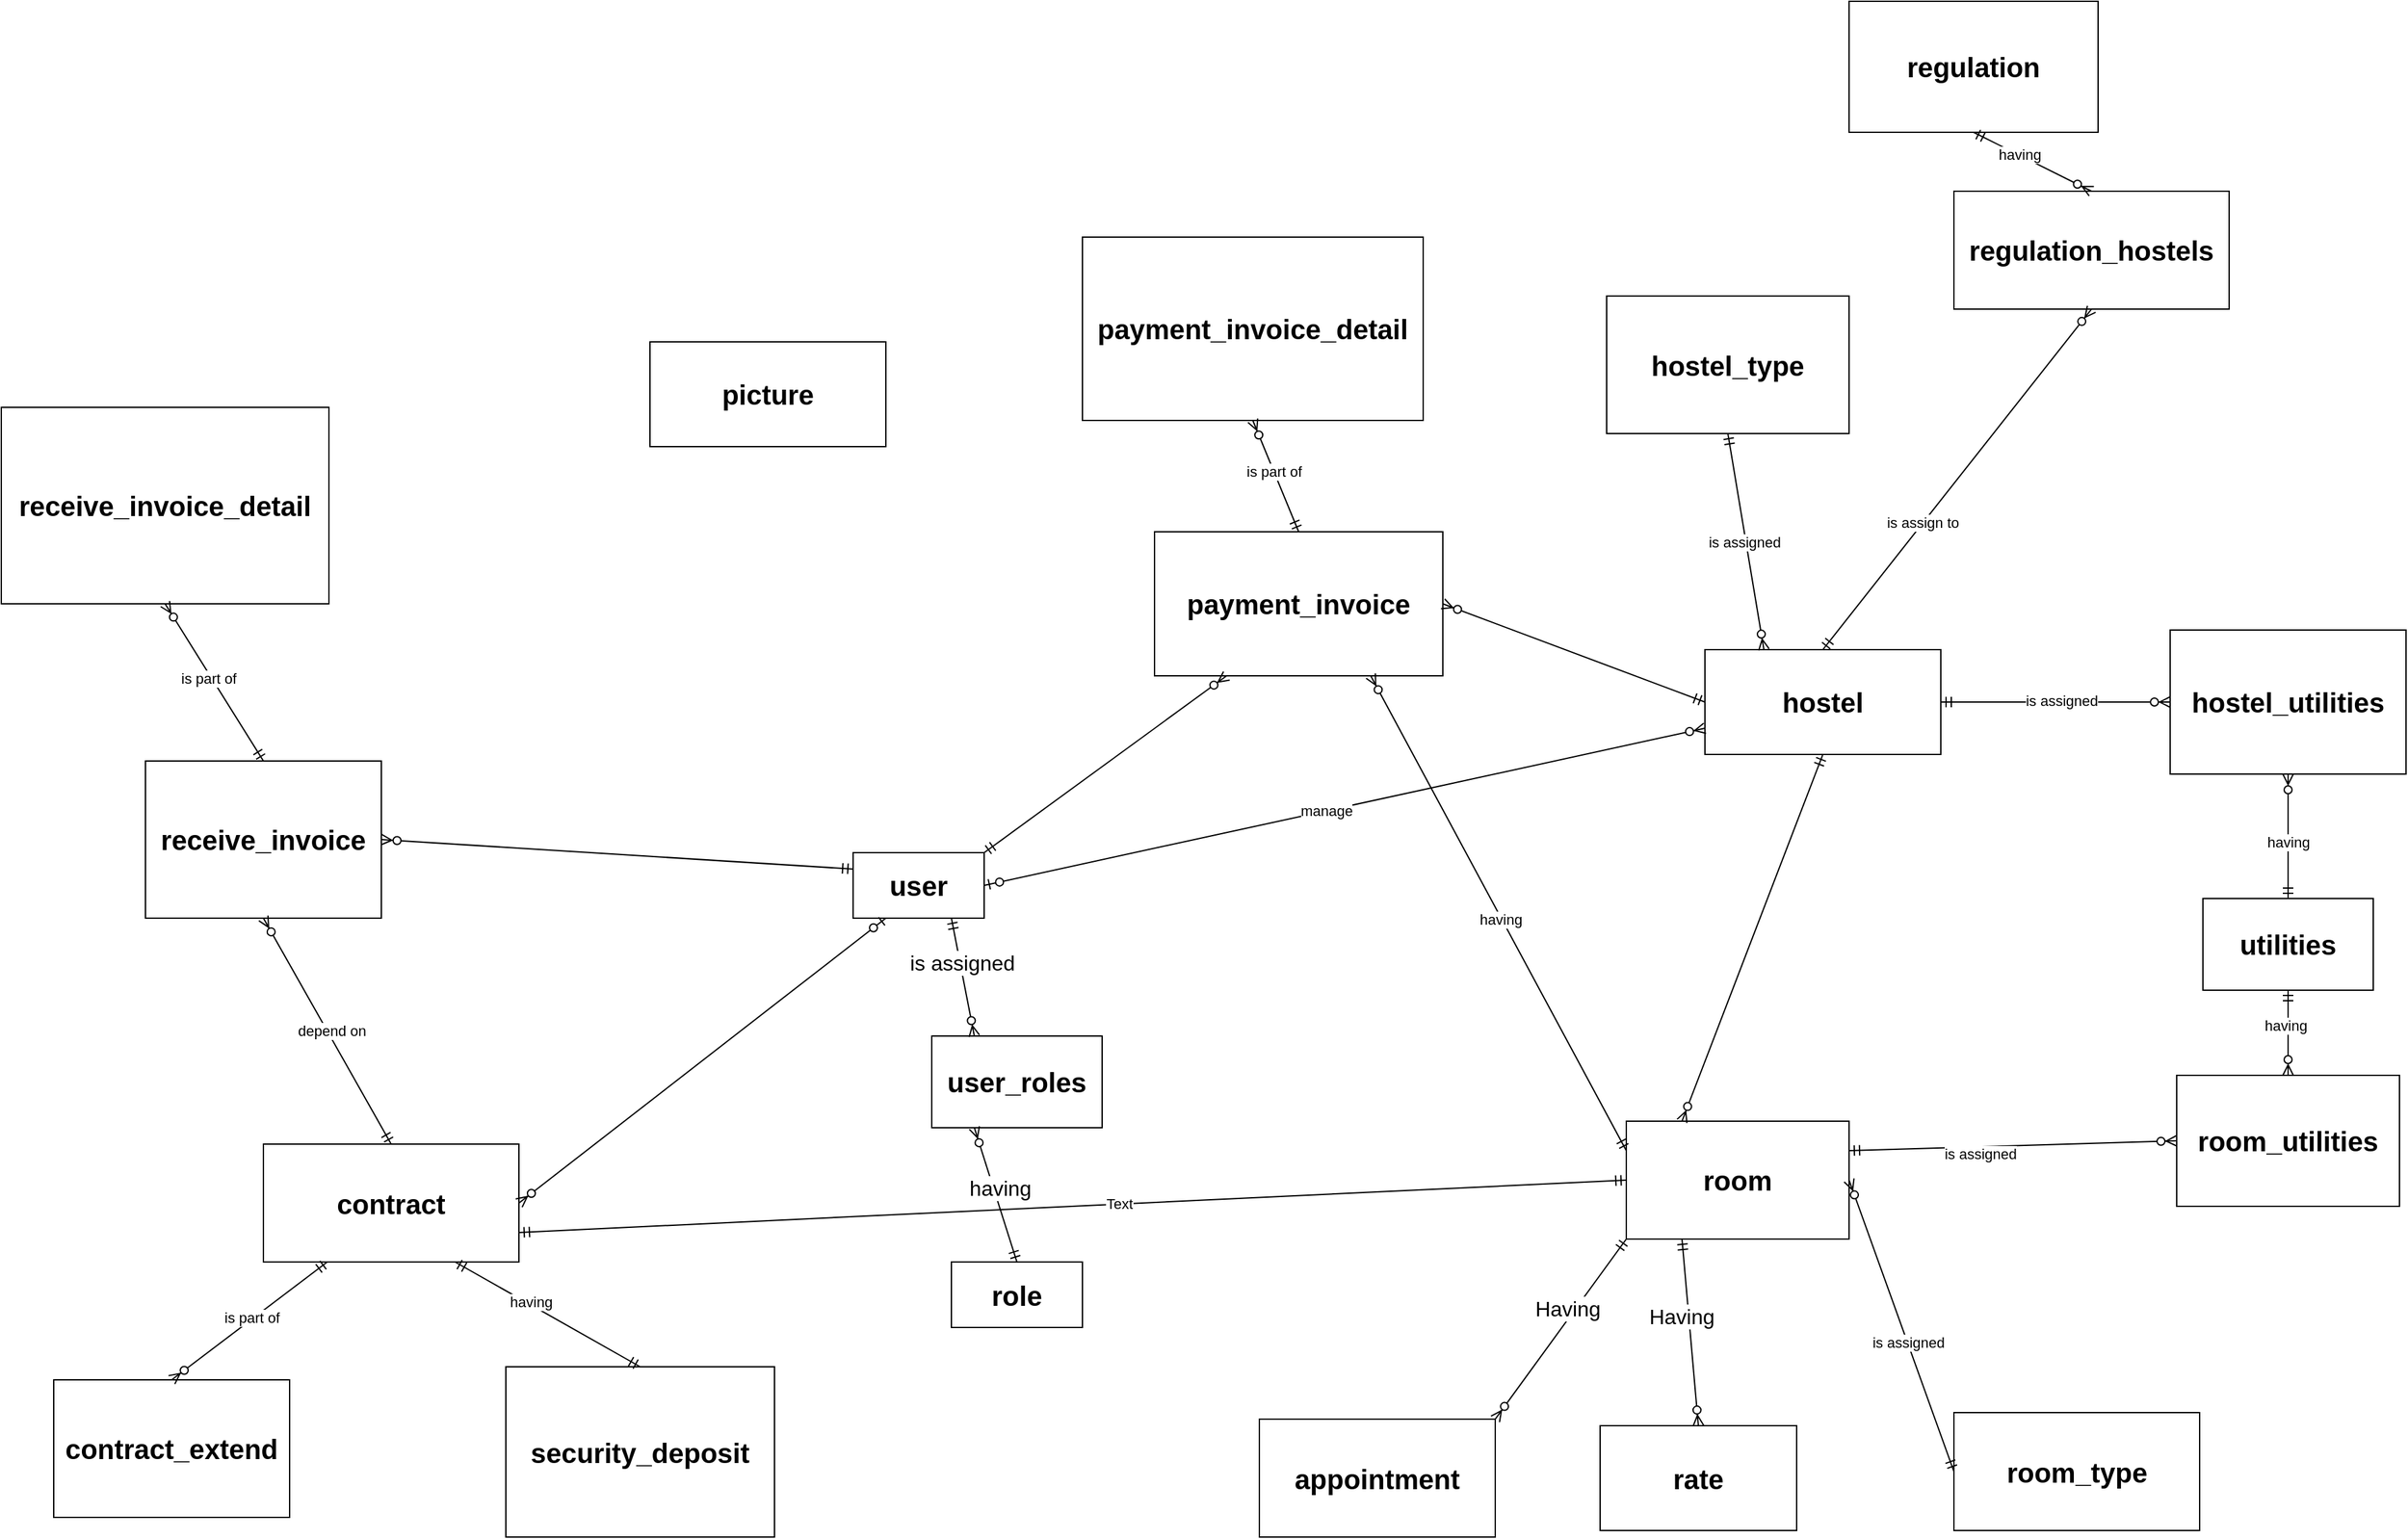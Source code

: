<mxfile version="24.7.2" type="github">
  <diagram id="R2lEEEUBdFMjLlhIrx00" name="Page-1">
    <mxGraphModel dx="2600" dy="1970" grid="1" gridSize="10" guides="1" tooltips="1" connect="1" arrows="1" fold="1" page="1" pageScale="1" pageWidth="850" pageHeight="1100" math="0" shadow="0" extFonts="Permanent Marker^https://fonts.googleapis.com/css?family=Permanent+Marker">
      <root>
        <mxCell id="0" />
        <mxCell id="1" parent="0" />
        <mxCell id="XmhMM7VBwSK6pYgFQ46d-837" value="appointment" style="html=1;dashed=0;whiteSpace=wrap;fontSize=21;fontStyle=1" parent="1" vertex="1">
          <mxGeometry x="800" y="872.5" width="180" height="90" as="geometry" />
        </mxCell>
        <mxCell id="XmhMM7VBwSK6pYgFQ46d-838" value="contract" style="html=1;dashed=0;whiteSpace=wrap;fontSize=21;fontStyle=1" parent="1" vertex="1">
          <mxGeometry x="40" y="662.5" width="195" height="90" as="geometry" />
        </mxCell>
        <mxCell id="XmhMM7VBwSK6pYgFQ46d-839" value="contract_extend" style="html=1;dashed=0;whiteSpace=wrap;fontSize=21;fontStyle=1" parent="1" vertex="1">
          <mxGeometry x="-120" y="842.5" width="180" height="105" as="geometry" />
        </mxCell>
        <mxCell id="XmhMM7VBwSK6pYgFQ46d-840" value="hostel" style="html=1;dashed=0;whiteSpace=wrap;fontSize=21;fontStyle=1" parent="1" vertex="1">
          <mxGeometry x="1140" y="285" width="180" height="80" as="geometry" />
        </mxCell>
        <mxCell id="XmhMM7VBwSK6pYgFQ46d-841" value="hostel_type" style="html=1;dashed=0;whiteSpace=wrap;fontSize=21;fontStyle=1" parent="1" vertex="1">
          <mxGeometry x="1065" y="15" width="185" height="105" as="geometry" />
        </mxCell>
        <mxCell id="XmhMM7VBwSK6pYgFQ46d-842" value="hostel_utilities" style="html=1;dashed=0;whiteSpace=wrap;fontSize=21;fontStyle=1" parent="1" vertex="1">
          <mxGeometry x="1495" y="270" width="180" height="110" as="geometry" />
        </mxCell>
        <mxCell id="XmhMM7VBwSK6pYgFQ46d-843" value="payment_invoice" style="html=1;dashed=0;whiteSpace=wrap;fontSize=21;fontStyle=1" parent="1" vertex="1">
          <mxGeometry x="720" y="195" width="220" height="110" as="geometry" />
        </mxCell>
        <mxCell id="XmhMM7VBwSK6pYgFQ46d-844" value="payment_invoice_detail" style="html=1;dashed=0;whiteSpace=wrap;fontSize=21;fontStyle=1" parent="1" vertex="1">
          <mxGeometry x="665" y="-30" width="260" height="140" as="geometry" />
        </mxCell>
        <mxCell id="XmhMM7VBwSK6pYgFQ46d-845" value="picture" style="html=1;dashed=0;whiteSpace=wrap;fontSize=21;fontStyle=1" parent="1" vertex="1">
          <mxGeometry x="335" y="50" width="180" height="80" as="geometry" />
        </mxCell>
        <mxCell id="XmhMM7VBwSK6pYgFQ46d-846" value="rate" style="html=1;dashed=0;whiteSpace=wrap;fontSize=21;fontStyle=1" parent="1" vertex="1">
          <mxGeometry x="1060" y="877.5" width="150" height="80" as="geometry" />
        </mxCell>
        <mxCell id="XmhMM7VBwSK6pYgFQ46d-847" value="receive_invoice" style="html=1;dashed=0;whiteSpace=wrap;fontSize=21;fontStyle=1" parent="1" vertex="1">
          <mxGeometry x="-50" y="370" width="180" height="120" as="geometry" />
        </mxCell>
        <mxCell id="XmhMM7VBwSK6pYgFQ46d-848" value="receive_invoice_detail" style="html=1;dashed=0;whiteSpace=wrap;fontSize=21;fontStyle=1" parent="1" vertex="1">
          <mxGeometry x="-160" y="100" width="250" height="150" as="geometry" />
        </mxCell>
        <mxCell id="XmhMM7VBwSK6pYgFQ46d-849" value="regulation" style="html=1;dashed=0;whiteSpace=wrap;fontSize=21;fontStyle=1" parent="1" vertex="1">
          <mxGeometry x="1250" y="-210" width="190" height="100" as="geometry" />
        </mxCell>
        <mxCell id="XmhMM7VBwSK6pYgFQ46d-850" value="regulation_hostels" style="html=1;dashed=0;whiteSpace=wrap;fontSize=21;fontStyle=1" parent="1" vertex="1">
          <mxGeometry x="1330" y="-65" width="210" height="90" as="geometry" />
        </mxCell>
        <mxCell id="XmhMM7VBwSK6pYgFQ46d-851" value="role" style="html=1;dashed=0;whiteSpace=wrap;fontSize=21;fontStyle=1" parent="1" vertex="1">
          <mxGeometry x="565" y="752.5" width="100" height="50" as="geometry" />
        </mxCell>
        <mxCell id="XmhMM7VBwSK6pYgFQ46d-852" value="room" style="html=1;dashed=0;whiteSpace=wrap;fontSize=21;fontStyle=1" parent="1" vertex="1">
          <mxGeometry x="1080" y="645" width="170" height="90" as="geometry" />
        </mxCell>
        <mxCell id="XmhMM7VBwSK6pYgFQ46d-853" value="room_type" style="html=1;dashed=0;whiteSpace=wrap;fontSize=21;fontStyle=1" parent="1" vertex="1">
          <mxGeometry x="1330" y="867.5" width="187.5" height="90" as="geometry" />
        </mxCell>
        <mxCell id="XmhMM7VBwSK6pYgFQ46d-855" value="room_utilities" style="html=1;dashed=0;whiteSpace=wrap;fontSize=21;fontStyle=1" parent="1" vertex="1">
          <mxGeometry x="1500" y="610" width="170" height="100" as="geometry" />
        </mxCell>
        <mxCell id="XmhMM7VBwSK6pYgFQ46d-856" value="security_deposit" style="html=1;dashed=0;whiteSpace=wrap;fontSize=21;fontStyle=1" parent="1" vertex="1">
          <mxGeometry x="225" y="832.5" width="205" height="130" as="geometry" />
        </mxCell>
        <mxCell id="XmhMM7VBwSK6pYgFQ46d-857" value="user" style="html=1;dashed=0;whiteSpace=wrap;fontSize=21;fontStyle=1;rotation=0;" parent="1" vertex="1">
          <mxGeometry x="490" y="440" width="100" height="50" as="geometry" />
        </mxCell>
        <mxCell id="XmhMM7VBwSK6pYgFQ46d-858" value="user_roles" style="html=1;dashed=0;whiteSpace=wrap;fontSize=21;fontStyle=1" parent="1" vertex="1">
          <mxGeometry x="550" y="580" width="130" height="70" as="geometry" />
        </mxCell>
        <mxCell id="XmhMM7VBwSK6pYgFQ46d-859" value="utilities" style="html=1;dashed=0;whiteSpace=wrap;fontSize=21;fontStyle=1" parent="1" vertex="1">
          <mxGeometry x="1520" y="475" width="130" height="70" as="geometry" />
        </mxCell>
        <mxCell id="XmhMM7VBwSK6pYgFQ46d-862" value="" style="fontSize=12;html=1;endArrow=ERzeroToMany;startArrow=ERmandOne;rounded=0;entryX=0.25;entryY=0;entryDx=0;entryDy=0;exitX=0.75;exitY=1;exitDx=0;exitDy=0;" parent="1" source="XmhMM7VBwSK6pYgFQ46d-857" target="XmhMM7VBwSK6pYgFQ46d-858" edge="1">
          <mxGeometry width="100" height="100" relative="1" as="geometry">
            <mxPoint x="1000" y="620" as="sourcePoint" />
            <mxPoint x="1660" y="775" as="targetPoint" />
          </mxGeometry>
        </mxCell>
        <mxCell id="kw0xcgH0vQmG0UA2Ox7B-3" value="is assigned" style="edgeLabel;html=1;align=center;verticalAlign=middle;resizable=0;points=[];fontSize=16;" vertex="1" connectable="0" parent="XmhMM7VBwSK6pYgFQ46d-862">
          <mxGeometry x="-0.217" y="1" relative="1" as="geometry">
            <mxPoint y="-1" as="offset" />
          </mxGeometry>
        </mxCell>
        <mxCell id="XmhMM7VBwSK6pYgFQ46d-863" value="" style="fontSize=12;html=1;endArrow=ERzeroToMany;startArrow=ERmandOne;rounded=0;entryX=0.25;entryY=1;entryDx=0;entryDy=0;exitX=0.5;exitY=0;exitDx=0;exitDy=0;jumpStyle=line;" parent="1" source="XmhMM7VBwSK6pYgFQ46d-851" target="XmhMM7VBwSK6pYgFQ46d-858" edge="1">
          <mxGeometry width="100" height="100" relative="1" as="geometry">
            <mxPoint x="1175" y="705" as="sourcePoint" />
            <mxPoint x="1205" y="550" as="targetPoint" />
          </mxGeometry>
        </mxCell>
        <mxCell id="kw0xcgH0vQmG0UA2Ox7B-2" value="having" style="edgeLabel;html=1;align=center;verticalAlign=middle;resizable=0;points=[];fontSize=16;" vertex="1" connectable="0" parent="XmhMM7VBwSK6pYgFQ46d-863">
          <mxGeometry x="0.067" y="-4" relative="1" as="geometry">
            <mxPoint y="-1" as="offset" />
          </mxGeometry>
        </mxCell>
        <mxCell id="XmhMM7VBwSK6pYgFQ46d-866" value="" style="fontSize=12;html=1;endArrow=ERzeroToMany;startArrow=ERmandOne;rounded=0;entryX=1;entryY=0.5;entryDx=0;entryDy=0;exitX=0;exitY=0.5;exitDx=0;exitDy=0;jumpStyle=line;" parent="1" source="XmhMM7VBwSK6pYgFQ46d-853" target="XmhMM7VBwSK6pYgFQ46d-852" edge="1">
          <mxGeometry width="100" height="100" relative="1" as="geometry">
            <mxPoint x="1100" y="460" as="sourcePoint" />
            <mxPoint x="1185" y="330" as="targetPoint" />
          </mxGeometry>
        </mxCell>
        <mxCell id="kw0xcgH0vQmG0UA2Ox7B-18" value="is assigned" style="edgeLabel;html=1;align=center;verticalAlign=middle;resizable=0;points=[];" vertex="1" connectable="0" parent="XmhMM7VBwSK6pYgFQ46d-866">
          <mxGeometry x="-0.104" y="-1" relative="1" as="geometry">
            <mxPoint y="1" as="offset" />
          </mxGeometry>
        </mxCell>
        <mxCell id="XmhMM7VBwSK6pYgFQ46d-868" value="" style="fontSize=12;html=1;endArrow=ERzeroToMany;startArrow=ERmandOne;rounded=0;entryX=0;entryY=0.5;entryDx=0;entryDy=0;exitX=1;exitY=0.25;exitDx=0;exitDy=0;" parent="1" source="XmhMM7VBwSK6pYgFQ46d-852" target="XmhMM7VBwSK6pYgFQ46d-855" edge="1">
          <mxGeometry width="100" height="100" relative="1" as="geometry">
            <mxPoint x="960" y="530" as="sourcePoint" />
            <mxPoint x="1040" y="570" as="targetPoint" />
          </mxGeometry>
        </mxCell>
        <mxCell id="kw0xcgH0vQmG0UA2Ox7B-16" value="is assigned" style="edgeLabel;html=1;align=center;verticalAlign=middle;resizable=0;points=[];" vertex="1" connectable="0" parent="XmhMM7VBwSK6pYgFQ46d-868">
          <mxGeometry x="-0.204" y="-5" relative="1" as="geometry">
            <mxPoint as="offset" />
          </mxGeometry>
        </mxCell>
        <mxCell id="XmhMM7VBwSK6pYgFQ46d-870" value="" style="fontSize=12;html=1;endArrow=ERzeroToMany;startArrow=ERmandOne;rounded=0;entryX=0.5;entryY=0;entryDx=0;entryDy=0;exitX=0.5;exitY=1;exitDx=0;exitDy=0;" parent="1" source="XmhMM7VBwSK6pYgFQ46d-859" target="XmhMM7VBwSK6pYgFQ46d-855" edge="1">
          <mxGeometry width="100" height="100" relative="1" as="geometry">
            <mxPoint x="1335" y="375" as="sourcePoint" />
            <mxPoint x="1480" y="255" as="targetPoint" />
          </mxGeometry>
        </mxCell>
        <mxCell id="kw0xcgH0vQmG0UA2Ox7B-15" value="having" style="edgeLabel;html=1;align=center;verticalAlign=middle;resizable=0;points=[];" vertex="1" connectable="0" parent="XmhMM7VBwSK6pYgFQ46d-870">
          <mxGeometry x="-0.149" y="-2" relative="1" as="geometry">
            <mxPoint y="-1" as="offset" />
          </mxGeometry>
        </mxCell>
        <mxCell id="XmhMM7VBwSK6pYgFQ46d-871" value="" style="fontSize=12;html=1;endArrow=ERzeroToMany;startArrow=ERmandOne;rounded=0;entryX=0;entryY=0.5;entryDx=0;entryDy=0;exitX=1;exitY=0.5;exitDx=0;exitDy=0;" parent="1" source="XmhMM7VBwSK6pYgFQ46d-840" target="XmhMM7VBwSK6pYgFQ46d-842" edge="1">
          <mxGeometry width="100" height="100" relative="1" as="geometry">
            <mxPoint x="1345" y="385" as="sourcePoint" />
            <mxPoint x="1490" y="265" as="targetPoint" />
          </mxGeometry>
        </mxCell>
        <mxCell id="kw0xcgH0vQmG0UA2Ox7B-13" value="is assigned" style="edgeLabel;html=1;align=center;verticalAlign=middle;resizable=0;points=[];" vertex="1" connectable="0" parent="XmhMM7VBwSK6pYgFQ46d-871">
          <mxGeometry x="0.051" y="1" relative="1" as="geometry">
            <mxPoint as="offset" />
          </mxGeometry>
        </mxCell>
        <mxCell id="XmhMM7VBwSK6pYgFQ46d-872" value="" style="fontSize=12;html=1;endArrow=ERzeroToMany;startArrow=ERmandOne;rounded=0;entryX=0.5;entryY=1;entryDx=0;entryDy=0;exitX=0.5;exitY=0;exitDx=0;exitDy=0;" parent="1" source="XmhMM7VBwSK6pYgFQ46d-859" target="XmhMM7VBwSK6pYgFQ46d-842" edge="1">
          <mxGeometry width="100" height="100" relative="1" as="geometry">
            <mxPoint x="1355" y="395" as="sourcePoint" />
            <mxPoint x="1500" y="275" as="targetPoint" />
          </mxGeometry>
        </mxCell>
        <mxCell id="kw0xcgH0vQmG0UA2Ox7B-14" value="having" style="edgeLabel;html=1;align=center;verticalAlign=middle;resizable=0;points=[];" vertex="1" connectable="0" parent="XmhMM7VBwSK6pYgFQ46d-872">
          <mxGeometry x="-0.109" relative="1" as="geometry">
            <mxPoint y="-1" as="offset" />
          </mxGeometry>
        </mxCell>
        <mxCell id="XmhMM7VBwSK6pYgFQ46d-873" value="" style="fontSize=12;html=1;endArrow=ERzeroToMany;startArrow=ERmandOne;rounded=0;entryX=0.25;entryY=0;entryDx=0;entryDy=0;exitX=0.5;exitY=1;exitDx=0;exitDy=0;" parent="1" source="XmhMM7VBwSK6pYgFQ46d-840" target="XmhMM7VBwSK6pYgFQ46d-852" edge="1">
          <mxGeometry width="100" height="100" relative="1" as="geometry">
            <mxPoint x="1365" y="405" as="sourcePoint" />
            <mxPoint x="1510" y="285" as="targetPoint" />
          </mxGeometry>
        </mxCell>
        <mxCell id="XmhMM7VBwSK6pYgFQ46d-874" value="" style="fontSize=12;html=1;endArrow=ERzeroToMany;startArrow=ERmandOne;rounded=0;entryX=0.5;entryY=1;entryDx=0;entryDy=0;exitX=0.5;exitY=0;exitDx=0;exitDy=0;" parent="1" source="XmhMM7VBwSK6pYgFQ46d-840" target="XmhMM7VBwSK6pYgFQ46d-850" edge="1">
          <mxGeometry width="100" height="100" relative="1" as="geometry">
            <mxPoint x="1460" y="115" as="sourcePoint" />
            <mxPoint x="1750" y="120" as="targetPoint" />
          </mxGeometry>
        </mxCell>
        <mxCell id="kw0xcgH0vQmG0UA2Ox7B-11" value="is assign to" style="edgeLabel;html=1;align=center;verticalAlign=middle;resizable=0;points=[];" vertex="1" connectable="0" parent="XmhMM7VBwSK6pYgFQ46d-874">
          <mxGeometry x="-0.261" relative="1" as="geometry">
            <mxPoint y="-1" as="offset" />
          </mxGeometry>
        </mxCell>
        <mxCell id="XmhMM7VBwSK6pYgFQ46d-875" value="" style="fontSize=12;html=1;endArrow=ERzeroToMany;startArrow=ERmandOne;rounded=0;entryX=0.5;entryY=0;entryDx=0;entryDy=0;exitX=0.5;exitY=1;exitDx=0;exitDy=0;" parent="1" source="XmhMM7VBwSK6pYgFQ46d-849" target="XmhMM7VBwSK6pYgFQ46d-850" edge="1">
          <mxGeometry width="100" height="100" relative="1" as="geometry">
            <mxPoint x="1470" y="125" as="sourcePoint" />
            <mxPoint x="1760" y="130" as="targetPoint" />
          </mxGeometry>
        </mxCell>
        <mxCell id="kw0xcgH0vQmG0UA2Ox7B-12" value="having" style="edgeLabel;html=1;align=center;verticalAlign=middle;resizable=0;points=[];" vertex="1" connectable="0" parent="XmhMM7VBwSK6pYgFQ46d-875">
          <mxGeometry x="-0.221" y="1" relative="1" as="geometry">
            <mxPoint x="-1" as="offset" />
          </mxGeometry>
        </mxCell>
        <mxCell id="XmhMM7VBwSK6pYgFQ46d-876" value="" style="fontSize=12;html=1;endArrow=ERzeroToMany;startArrow=ERmandOne;rounded=0;entryX=0.25;entryY=0;entryDx=0;entryDy=0;exitX=0.5;exitY=1;exitDx=0;exitDy=0;" parent="1" source="XmhMM7VBwSK6pYgFQ46d-841" target="XmhMM7VBwSK6pYgFQ46d-840" edge="1">
          <mxGeometry width="100" height="100" relative="1" as="geometry">
            <mxPoint x="1480" y="135" as="sourcePoint" />
            <mxPoint x="1770" y="140" as="targetPoint" />
          </mxGeometry>
        </mxCell>
        <mxCell id="kw0xcgH0vQmG0UA2Ox7B-17" value="is assigned" style="edgeLabel;html=1;align=center;verticalAlign=middle;resizable=0;points=[];" vertex="1" connectable="0" parent="XmhMM7VBwSK6pYgFQ46d-876">
          <mxGeometry x="-0.001" y="-2" relative="1" as="geometry">
            <mxPoint as="offset" />
          </mxGeometry>
        </mxCell>
        <mxCell id="XmhMM7VBwSK6pYgFQ46d-877" value="" style="fontSize=12;html=1;endArrow=ERzeroToMany;startArrow=ERmandOne;rounded=0;entryX=0.5;entryY=0;entryDx=0;entryDy=0;exitX=0.25;exitY=1;exitDx=0;exitDy=0;" parent="1" source="XmhMM7VBwSK6pYgFQ46d-838" target="XmhMM7VBwSK6pYgFQ46d-839" edge="1">
          <mxGeometry width="100" height="100" relative="1" as="geometry">
            <mxPoint x="810" y="627.5" as="sourcePoint" />
            <mxPoint x="900" y="547.5" as="targetPoint" />
          </mxGeometry>
        </mxCell>
        <mxCell id="kw0xcgH0vQmG0UA2Ox7B-5" value="is part of" style="edgeLabel;html=1;align=center;verticalAlign=middle;resizable=0;points=[];" vertex="1" connectable="0" parent="XmhMM7VBwSK6pYgFQ46d-877">
          <mxGeometry x="-0.038" y="-1" relative="1" as="geometry">
            <mxPoint as="offset" />
          </mxGeometry>
        </mxCell>
        <mxCell id="XmhMM7VBwSK6pYgFQ46d-878" value="" style="fontSize=12;html=1;endArrow=ERzeroToMany;startArrow=ERmandOne;rounded=0;entryX=0.5;entryY=0;entryDx=0;entryDy=0;exitX=0.25;exitY=1;exitDx=0;exitDy=0;" parent="1" source="XmhMM7VBwSK6pYgFQ46d-852" target="XmhMM7VBwSK6pYgFQ46d-846" edge="1">
          <mxGeometry width="100" height="100" relative="1" as="geometry">
            <mxPoint x="950" y="650" as="sourcePoint" />
            <mxPoint x="1040" y="570" as="targetPoint" />
          </mxGeometry>
        </mxCell>
        <mxCell id="kw0xcgH0vQmG0UA2Ox7B-1" value="Having" style="edgeLabel;html=1;align=center;verticalAlign=middle;resizable=0;points=[];fontSize=16;" vertex="1" connectable="0" parent="XmhMM7VBwSK6pYgFQ46d-878">
          <mxGeometry x="-0.188" y="-6" relative="1" as="geometry">
            <mxPoint as="offset" />
          </mxGeometry>
        </mxCell>
        <mxCell id="XmhMM7VBwSK6pYgFQ46d-879" value="" style="fontSize=12;html=1;endArrow=ERzeroToMany;startArrow=ERmandOne;rounded=0;entryX=0.5;entryY=1;entryDx=0;entryDy=0;exitX=0.5;exitY=0;exitDx=0;exitDy=0;" parent="1" source="XmhMM7VBwSK6pYgFQ46d-843" target="XmhMM7VBwSK6pYgFQ46d-844" edge="1">
          <mxGeometry width="100" height="100" relative="1" as="geometry">
            <mxPoint x="480" y="-325" as="sourcePoint" />
            <mxPoint x="602" y="-210" as="targetPoint" />
          </mxGeometry>
        </mxCell>
        <mxCell id="kw0xcgH0vQmG0UA2Ox7B-10" value="is part of" style="edgeLabel;html=1;align=center;verticalAlign=middle;resizable=0;points=[];" vertex="1" connectable="0" parent="XmhMM7VBwSK6pYgFQ46d-879">
          <mxGeometry x="0.087" relative="1" as="geometry">
            <mxPoint as="offset" />
          </mxGeometry>
        </mxCell>
        <mxCell id="XmhMM7VBwSK6pYgFQ46d-880" value="" style="fontSize=12;html=1;endArrow=ERzeroToMany;startArrow=ERmandOne;rounded=0;entryX=0.5;entryY=1;entryDx=0;entryDy=0;exitX=0.5;exitY=0;exitDx=0;exitDy=0;" parent="1" source="XmhMM7VBwSK6pYgFQ46d-847" target="XmhMM7VBwSK6pYgFQ46d-848" edge="1">
          <mxGeometry width="100" height="100" relative="1" as="geometry">
            <mxPoint x="390" y="235" as="sourcePoint" />
            <mxPoint x="512" y="350" as="targetPoint" />
          </mxGeometry>
        </mxCell>
        <mxCell id="kw0xcgH0vQmG0UA2Ox7B-9" value="is part of" style="edgeLabel;html=1;align=center;verticalAlign=middle;resizable=0;points=[];" vertex="1" connectable="0" parent="XmhMM7VBwSK6pYgFQ46d-880">
          <mxGeometry x="0.07" y="2" relative="1" as="geometry">
            <mxPoint x="-1" as="offset" />
          </mxGeometry>
        </mxCell>
        <mxCell id="XmhMM7VBwSK6pYgFQ46d-886" value="" style="fontSize=12;html=1;endArrow=ERmandOne;startArrow=ERmandOne;rounded=0;entryX=0.5;entryY=0;entryDx=0;entryDy=0;exitX=0.75;exitY=1;exitDx=0;exitDy=0;" parent="1" source="XmhMM7VBwSK6pYgFQ46d-838" target="XmhMM7VBwSK6pYgFQ46d-856" edge="1">
          <mxGeometry width="100" height="100" relative="1" as="geometry">
            <mxPoint x="440" y="907.5" as="sourcePoint" />
            <mxPoint x="630" y="27.5" as="targetPoint" />
            <Array as="points" />
          </mxGeometry>
        </mxCell>
        <mxCell id="kw0xcgH0vQmG0UA2Ox7B-6" value="having" style="edgeLabel;html=1;align=center;verticalAlign=middle;resizable=0;points=[];" vertex="1" connectable="0" parent="XmhMM7VBwSK6pYgFQ46d-886">
          <mxGeometry x="-0.212" y="2" relative="1" as="geometry">
            <mxPoint x="1" as="offset" />
          </mxGeometry>
        </mxCell>
        <mxCell id="XmhMM7VBwSK6pYgFQ46d-889" value="" style="fontSize=12;html=1;endArrow=ERzeroToMany;startArrow=ERmandOne;rounded=0;entryX=0.5;entryY=1;entryDx=0;entryDy=0;exitX=0.5;exitY=0;exitDx=0;exitDy=0;" parent="1" source="XmhMM7VBwSK6pYgFQ46d-838" target="XmhMM7VBwSK6pYgFQ46d-847" edge="1">
          <mxGeometry width="100" height="100" relative="1" as="geometry">
            <mxPoint x="463" y="670" as="sourcePoint" />
            <mxPoint x="388" y="550" as="targetPoint" />
          </mxGeometry>
        </mxCell>
        <mxCell id="kw0xcgH0vQmG0UA2Ox7B-8" value="depend on" style="edgeLabel;html=1;align=center;verticalAlign=middle;resizable=0;points=[];" vertex="1" connectable="0" parent="XmhMM7VBwSK6pYgFQ46d-889">
          <mxGeometry x="-0.005" y="-3" relative="1" as="geometry">
            <mxPoint as="offset" />
          </mxGeometry>
        </mxCell>
        <mxCell id="XmhMM7VBwSK6pYgFQ46d-890" value="" style="fontSize=12;html=1;endArrow=ERzeroToMany;startArrow=ERzeroToOne;rounded=0;exitX=0.25;exitY=1;exitDx=0;exitDy=0;entryX=1;entryY=0.5;entryDx=0;entryDy=0;" parent="1" source="XmhMM7VBwSK6pYgFQ46d-857" target="XmhMM7VBwSK6pYgFQ46d-838" edge="1">
          <mxGeometry width="100" height="100" relative="1" as="geometry">
            <mxPoint x="970" y="550" as="sourcePoint" />
            <mxPoint x="1070" y="450" as="targetPoint" />
          </mxGeometry>
        </mxCell>
        <mxCell id="XmhMM7VBwSK6pYgFQ46d-891" value="" style="fontSize=12;html=1;endArrow=ERzeroToMany;startArrow=ERmandOne;rounded=0;entryX=1;entryY=0.5;entryDx=0;entryDy=0;exitX=0;exitY=0.5;exitDx=0;exitDy=0;" parent="1" source="XmhMM7VBwSK6pYgFQ46d-840" target="XmhMM7VBwSK6pYgFQ46d-843" edge="1">
          <mxGeometry width="100" height="100" relative="1" as="geometry">
            <mxPoint x="940" y="657.5" as="sourcePoint" />
            <mxPoint x="920" y="387.5" as="targetPoint" />
          </mxGeometry>
        </mxCell>
        <mxCell id="XmhMM7VBwSK6pYgFQ46d-892" value="" style="fontSize=12;html=1;endArrow=ERzeroToMany;startArrow=ERmandOne;rounded=0;entryX=0.75;entryY=1;entryDx=0;entryDy=0;exitX=0;exitY=0.25;exitDx=0;exitDy=0;" parent="1" source="XmhMM7VBwSK6pYgFQ46d-852" target="XmhMM7VBwSK6pYgFQ46d-843" edge="1">
          <mxGeometry width="100" height="100" relative="1" as="geometry">
            <mxPoint x="850" y="215" as="sourcePoint" />
            <mxPoint x="830" y="-55" as="targetPoint" />
          </mxGeometry>
        </mxCell>
        <mxCell id="kw0xcgH0vQmG0UA2Ox7B-22" value="having" style="edgeLabel;html=1;align=center;verticalAlign=middle;resizable=0;points=[];" vertex="1" connectable="0" parent="XmhMM7VBwSK6pYgFQ46d-892">
          <mxGeometry x="-0.025" relative="1" as="geometry">
            <mxPoint x="-1" as="offset" />
          </mxGeometry>
        </mxCell>
        <mxCell id="XmhMM7VBwSK6pYgFQ46d-893" value="" style="fontSize=12;html=1;endArrow=ERmandOne;startArrow=ERmandOne;rounded=0;entryX=0;entryY=0.5;entryDx=0;entryDy=0;exitX=1;exitY=0.75;exitDx=0;exitDy=0;" parent="1" source="XmhMM7VBwSK6pYgFQ46d-838" target="XmhMM7VBwSK6pYgFQ46d-852" edge="1">
          <mxGeometry width="100" height="100" relative="1" as="geometry">
            <mxPoint x="196" y="763" as="sourcePoint" />
            <mxPoint x="338" y="843" as="targetPoint" />
          </mxGeometry>
        </mxCell>
        <mxCell id="kw0xcgH0vQmG0UA2Ox7B-4" value="Text" style="edgeLabel;html=1;align=center;verticalAlign=middle;resizable=0;points=[];" vertex="1" connectable="0" parent="XmhMM7VBwSK6pYgFQ46d-893">
          <mxGeometry x="0.084" y="1" relative="1" as="geometry">
            <mxPoint as="offset" />
          </mxGeometry>
        </mxCell>
        <mxCell id="XmhMM7VBwSK6pYgFQ46d-894" value="" style="fontSize=12;html=1;endArrow=ERzeroToMany;startArrow=ERmandOne;rounded=0;entryX=1;entryY=0.5;entryDx=0;entryDy=0;exitX=0;exitY=0.25;exitDx=0;exitDy=0;" parent="1" source="XmhMM7VBwSK6pYgFQ46d-857" target="XmhMM7VBwSK6pYgFQ46d-847" edge="1">
          <mxGeometry width="100" height="100" relative="1" as="geometry">
            <mxPoint x="760" y="520" as="sourcePoint" />
            <mxPoint x="860" y="420" as="targetPoint" />
          </mxGeometry>
        </mxCell>
        <mxCell id="XmhMM7VBwSK6pYgFQ46d-895" value="" style="fontSize=12;html=1;endArrow=ERzeroToMany;startArrow=ERmandOne;rounded=0;entryX=0.25;entryY=1;entryDx=0;entryDy=0;exitX=1;exitY=0;exitDx=0;exitDy=0;" parent="1" source="XmhMM7VBwSK6pYgFQ46d-857" target="XmhMM7VBwSK6pYgFQ46d-843" edge="1">
          <mxGeometry width="100" height="100" relative="1" as="geometry">
            <mxPoint x="500" y="472" as="sourcePoint" />
            <mxPoint x="140" y="440" as="targetPoint" />
          </mxGeometry>
        </mxCell>
        <mxCell id="XmhMM7VBwSK6pYgFQ46d-896" value="" style="fontSize=12;html=1;endArrow=ERzeroToMany;startArrow=ERzeroToOne;rounded=0;exitX=1;exitY=0.5;exitDx=0;exitDy=0;entryX=0;entryY=0.75;entryDx=0;entryDy=0;" parent="1" source="XmhMM7VBwSK6pYgFQ46d-857" target="XmhMM7VBwSK6pYgFQ46d-840" edge="1">
          <mxGeometry width="100" height="100" relative="1" as="geometry">
            <mxPoint x="790" y="390" as="sourcePoint" />
            <mxPoint x="890" y="290" as="targetPoint" />
          </mxGeometry>
        </mxCell>
        <mxCell id="kw0xcgH0vQmG0UA2Ox7B-23" value="manage" style="edgeLabel;html=1;align=center;verticalAlign=middle;resizable=0;points=[];" vertex="1" connectable="0" parent="XmhMM7VBwSK6pYgFQ46d-896">
          <mxGeometry x="-0.052" relative="1" as="geometry">
            <mxPoint as="offset" />
          </mxGeometry>
        </mxCell>
        <mxCell id="kw0xcgH0vQmG0UA2Ox7B-20" value="" style="fontSize=12;html=1;endArrow=ERzeroToMany;startArrow=ERmandOne;rounded=0;entryX=1;entryY=0;entryDx=0;entryDy=0;exitX=0;exitY=1;exitDx=0;exitDy=0;" edge="1" parent="1" source="XmhMM7VBwSK6pYgFQ46d-852" target="XmhMM7VBwSK6pYgFQ46d-837">
          <mxGeometry width="100" height="100" relative="1" as="geometry">
            <mxPoint x="1133" y="745" as="sourcePoint" />
            <mxPoint x="1145" y="888" as="targetPoint" />
          </mxGeometry>
        </mxCell>
        <mxCell id="kw0xcgH0vQmG0UA2Ox7B-21" value="Having" style="edgeLabel;html=1;align=center;verticalAlign=middle;resizable=0;points=[];fontSize=16;" vertex="1" connectable="0" parent="kw0xcgH0vQmG0UA2Ox7B-20">
          <mxGeometry x="-0.188" y="-6" relative="1" as="geometry">
            <mxPoint as="offset" />
          </mxGeometry>
        </mxCell>
      </root>
    </mxGraphModel>
  </diagram>
</mxfile>
